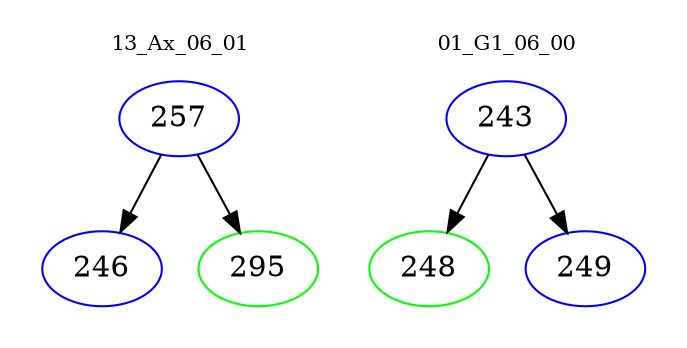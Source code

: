 digraph{
subgraph cluster_0 {
color = white
label = "13_Ax_06_01";
fontsize=10;
T0_257 [label="257", color="blue"]
T0_257 -> T0_246 [color="black"]
T0_246 [label="246", color="blue"]
T0_257 -> T0_295 [color="black"]
T0_295 [label="295", color="green"]
}
subgraph cluster_1 {
color = white
label = "01_G1_06_00";
fontsize=10;
T1_243 [label="243", color="blue"]
T1_243 -> T1_248 [color="black"]
T1_248 [label="248", color="green"]
T1_243 -> T1_249 [color="black"]
T1_249 [label="249", color="blue"]
}
}
